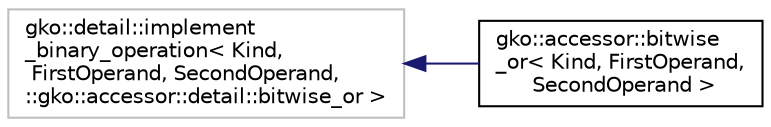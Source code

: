 digraph "Graphical Class Hierarchy"
{
 // INTERACTIVE_SVG=YES
  edge [fontname="Helvetica",fontsize="10",labelfontname="Helvetica",labelfontsize="10"];
  node [fontname="Helvetica",fontsize="10",shape=record];
  rankdir="LR";
  Node1 [label="gko::detail::implement\l_binary_operation\< Kind,\l FirstOperand, SecondOperand,\l::gko::accessor::detail::bitwise_or \>",height=0.2,width=0.4,color="grey75", fillcolor="white", style="filled"];
  Node1 -> Node2 [dir="back",color="midnightblue",fontsize="10",style="solid",fontname="Helvetica"];
  Node2 [label="gko::accessor::bitwise\l_or\< Kind, FirstOperand,\l SecondOperand \>",height=0.2,width=0.4,color="black", fillcolor="white", style="filled",URL="$structgko_1_1accessor_1_1bitwise__or.html"];
}
